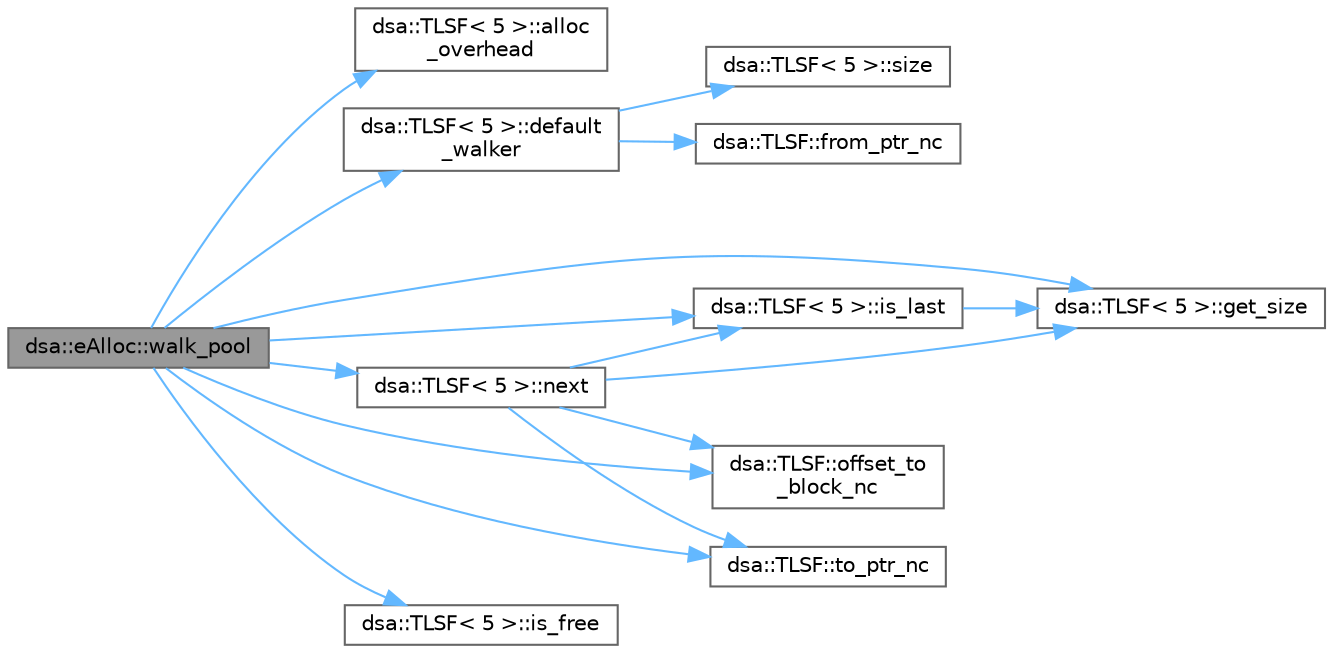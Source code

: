 digraph "dsa::eAlloc::walk_pool"
{
 // LATEX_PDF_SIZE
  bgcolor="transparent";
  edge [fontname=Helvetica,fontsize=10,labelfontname=Helvetica,labelfontsize=10];
  node [fontname=Helvetica,fontsize=10,shape=box,height=0.2,width=0.4];
  rankdir="LR";
  Node1 [id="Node000001",label="dsa::eAlloc::walk_pool",height=0.2,width=0.4,color="gray40", fillcolor="grey60", style="filled", fontcolor="black",tooltip="Walks through the blocks in a pool with a specified walker function."];
  Node1 -> Node2 [id="edge1_Node000001_Node000002",color="steelblue1",style="solid",tooltip=" "];
  Node2 [id="Node000002",label="dsa::TLSF\< 5 \>::alloc\l_overhead",height=0.2,width=0.4,color="grey40", fillcolor="white", style="filled",URL="$classdsa_1_1_t_l_s_f.html#a1e7328266ccc90058b455aea1ba93746",tooltip=" "];
  Node1 -> Node3 [id="edge2_Node000001_Node000003",color="steelblue1",style="solid",tooltip=" "];
  Node3 [id="Node000003",label="dsa::TLSF\< 5 \>::default\l_walker",height=0.2,width=0.4,color="grey40", fillcolor="white", style="filled",URL="$classdsa_1_1_t_l_s_f.html#af06d06e73cb9a3a3a4c48e2016ab5dc4",tooltip=" "];
  Node3 -> Node4 [id="edge3_Node000003_Node000004",color="steelblue1",style="solid",tooltip=" "];
  Node4 [id="Node000004",label="dsa::TLSF::from_ptr_nc",height=0.2,width=0.4,color="grey40", fillcolor="white", style="filled",URL="$classdsa_1_1_t_l_s_f.html#afd2921b2dac73664c9bdadff7abd6eb6",tooltip=" "];
  Node3 -> Node5 [id="edge4_Node000003_Node000005",color="steelblue1",style="solid",tooltip=" "];
  Node5 [id="Node000005",label="dsa::TLSF\< 5 \>::size",height=0.2,width=0.4,color="grey40", fillcolor="white", style="filled",URL="$classdsa_1_1_t_l_s_f.html#a9618212c00b858005a7e7c4d3891d992",tooltip=" "];
  Node1 -> Node6 [id="edge5_Node000001_Node000006",color="steelblue1",style="solid",tooltip=" "];
  Node6 [id="Node000006",label="dsa::TLSF\< 5 \>::get_size",height=0.2,width=0.4,color="grey40", fillcolor="white", style="filled",URL="$classdsa_1_1_t_l_s_f.html#aa3b06851f567dc4366f71faf793d278c",tooltip=" "];
  Node1 -> Node7 [id="edge6_Node000001_Node000007",color="steelblue1",style="solid",tooltip=" "];
  Node7 [id="Node000007",label="dsa::TLSF\< 5 \>::is_free",height=0.2,width=0.4,color="grey40", fillcolor="white", style="filled",URL="$classdsa_1_1_t_l_s_f.html#a1c60aa4b3b12526b95628d9dba0c95be",tooltip=" "];
  Node1 -> Node8 [id="edge7_Node000001_Node000008",color="steelblue1",style="solid",tooltip=" "];
  Node8 [id="Node000008",label="dsa::TLSF\< 5 \>::is_last",height=0.2,width=0.4,color="grey40", fillcolor="white", style="filled",URL="$classdsa_1_1_t_l_s_f.html#adcbc2cc8ec2a8e348b2f7c12fb74c013",tooltip=" "];
  Node8 -> Node6 [id="edge8_Node000008_Node000006",color="steelblue1",style="solid",tooltip=" "];
  Node1 -> Node9 [id="edge9_Node000001_Node000009",color="steelblue1",style="solid",tooltip=" "];
  Node9 [id="Node000009",label="dsa::TLSF\< 5 \>::next",height=0.2,width=0.4,color="grey40", fillcolor="white", style="filled",URL="$classdsa_1_1_t_l_s_f.html#a95fb2325991390b7e21889d5f212e231",tooltip=" "];
  Node9 -> Node6 [id="edge10_Node000009_Node000006",color="steelblue1",style="solid",tooltip=" "];
  Node9 -> Node8 [id="edge11_Node000009_Node000008",color="steelblue1",style="solid",tooltip=" "];
  Node9 -> Node10 [id="edge12_Node000009_Node000010",color="steelblue1",style="solid",tooltip=" "];
  Node10 [id="Node000010",label="dsa::TLSF::offset_to\l_block_nc",height=0.2,width=0.4,color="grey40", fillcolor="white", style="filled",URL="$classdsa_1_1_t_l_s_f.html#abc81913bafee4d307d838896319a0ca1",tooltip=" "];
  Node9 -> Node11 [id="edge13_Node000009_Node000011",color="steelblue1",style="solid",tooltip=" "];
  Node11 [id="Node000011",label="dsa::TLSF::to_ptr_nc",height=0.2,width=0.4,color="grey40", fillcolor="white", style="filled",URL="$classdsa_1_1_t_l_s_f.html#a695ec978573cffb0ab2b9d9e28068e02",tooltip=" "];
  Node1 -> Node10 [id="edge14_Node000001_Node000010",color="steelblue1",style="solid",tooltip=" "];
  Node1 -> Node11 [id="edge15_Node000001_Node000011",color="steelblue1",style="solid",tooltip=" "];
}
